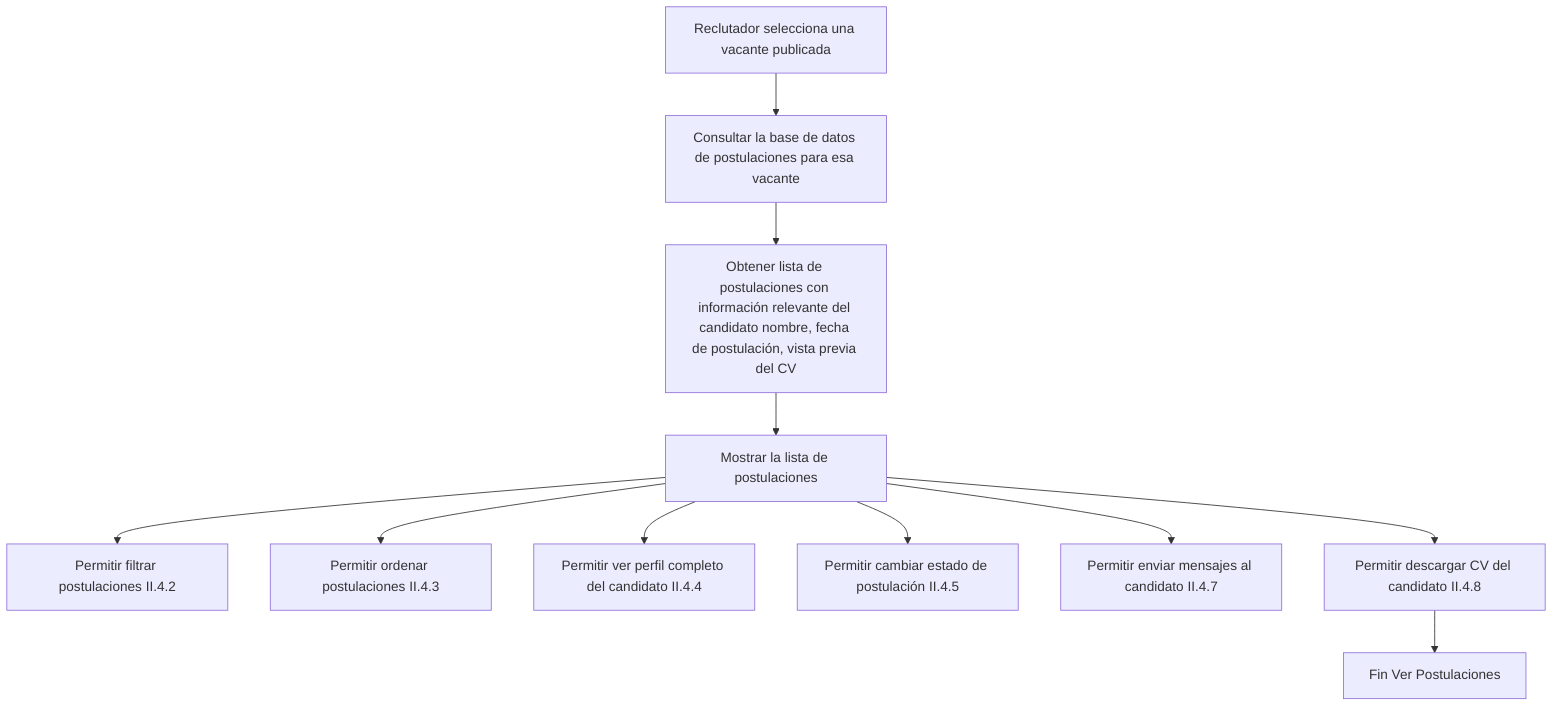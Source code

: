 graph TD
    A[Reclutador selecciona una vacante publicada] --> B[Consultar la base de datos de postulaciones para esa vacante];
    B --> C[Obtener lista de postulaciones con información relevante del candidato nombre, fecha de postulación, vista previa del CV];
    C --> D[Mostrar la lista de postulaciones];
    D --> E[Permitir filtrar postulaciones II.4.2];
    D --> F[Permitir ordenar postulaciones II.4.3];
    D --> G[Permitir ver perfil completo del candidato II.4.4];
    D --> H[Permitir cambiar estado de postulación II.4.5];
    D --> I[Permitir enviar mensajes al candidato II.4.7];
    D --> J[Permitir descargar CV del candidato II.4.8];
    J --> K[Fin Ver Postulaciones];